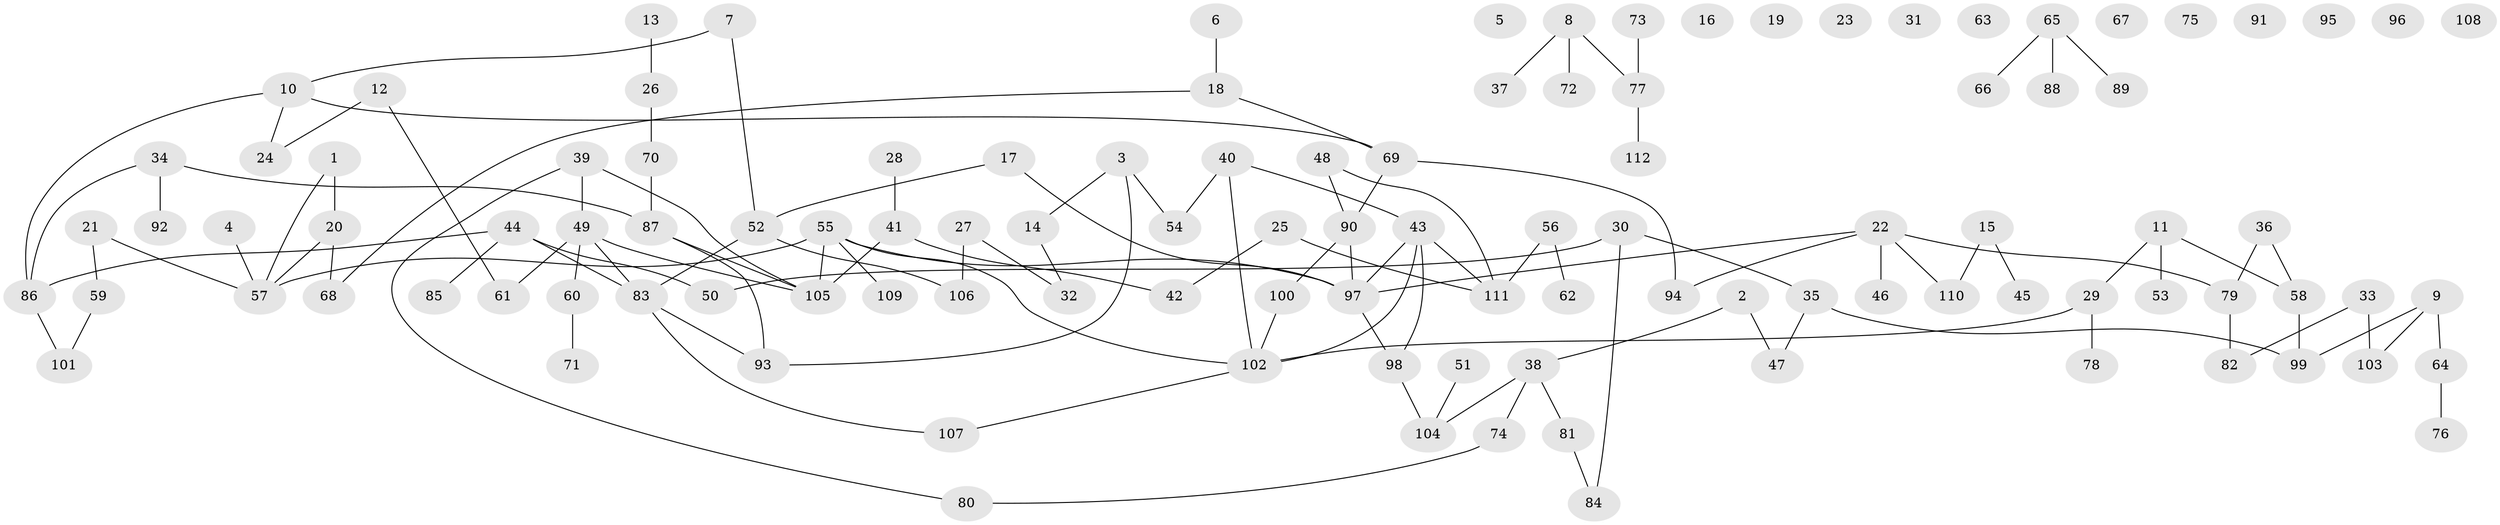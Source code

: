// Generated by graph-tools (version 1.1) at 2025/49/03/09/25 03:49:07]
// undirected, 112 vertices, 123 edges
graph export_dot {
graph [start="1"]
  node [color=gray90,style=filled];
  1;
  2;
  3;
  4;
  5;
  6;
  7;
  8;
  9;
  10;
  11;
  12;
  13;
  14;
  15;
  16;
  17;
  18;
  19;
  20;
  21;
  22;
  23;
  24;
  25;
  26;
  27;
  28;
  29;
  30;
  31;
  32;
  33;
  34;
  35;
  36;
  37;
  38;
  39;
  40;
  41;
  42;
  43;
  44;
  45;
  46;
  47;
  48;
  49;
  50;
  51;
  52;
  53;
  54;
  55;
  56;
  57;
  58;
  59;
  60;
  61;
  62;
  63;
  64;
  65;
  66;
  67;
  68;
  69;
  70;
  71;
  72;
  73;
  74;
  75;
  76;
  77;
  78;
  79;
  80;
  81;
  82;
  83;
  84;
  85;
  86;
  87;
  88;
  89;
  90;
  91;
  92;
  93;
  94;
  95;
  96;
  97;
  98;
  99;
  100;
  101;
  102;
  103;
  104;
  105;
  106;
  107;
  108;
  109;
  110;
  111;
  112;
  1 -- 20;
  1 -- 57;
  2 -- 38;
  2 -- 47;
  3 -- 14;
  3 -- 54;
  3 -- 93;
  4 -- 57;
  6 -- 18;
  7 -- 10;
  7 -- 52;
  8 -- 37;
  8 -- 72;
  8 -- 77;
  9 -- 64;
  9 -- 99;
  9 -- 103;
  10 -- 24;
  10 -- 69;
  10 -- 86;
  11 -- 29;
  11 -- 53;
  11 -- 58;
  12 -- 24;
  12 -- 61;
  13 -- 26;
  14 -- 32;
  15 -- 45;
  15 -- 110;
  17 -- 52;
  17 -- 97;
  18 -- 68;
  18 -- 69;
  20 -- 57;
  20 -- 68;
  21 -- 57;
  21 -- 59;
  22 -- 46;
  22 -- 79;
  22 -- 94;
  22 -- 97;
  22 -- 110;
  25 -- 42;
  25 -- 111;
  26 -- 70;
  27 -- 32;
  27 -- 106;
  28 -- 41;
  29 -- 78;
  29 -- 102;
  30 -- 35;
  30 -- 50;
  30 -- 84;
  33 -- 82;
  33 -- 103;
  34 -- 86;
  34 -- 87;
  34 -- 92;
  35 -- 47;
  35 -- 99;
  36 -- 58;
  36 -- 79;
  38 -- 74;
  38 -- 81;
  38 -- 104;
  39 -- 49;
  39 -- 80;
  39 -- 105;
  40 -- 43;
  40 -- 54;
  40 -- 102;
  41 -- 42;
  41 -- 105;
  43 -- 97;
  43 -- 98;
  43 -- 102;
  43 -- 111;
  44 -- 50;
  44 -- 83;
  44 -- 85;
  44 -- 86;
  48 -- 90;
  48 -- 111;
  49 -- 60;
  49 -- 61;
  49 -- 83;
  49 -- 105;
  51 -- 104;
  52 -- 83;
  52 -- 106;
  55 -- 57;
  55 -- 97;
  55 -- 102;
  55 -- 105;
  55 -- 109;
  56 -- 62;
  56 -- 111;
  58 -- 99;
  59 -- 101;
  60 -- 71;
  64 -- 76;
  65 -- 66;
  65 -- 88;
  65 -- 89;
  69 -- 90;
  69 -- 94;
  70 -- 87;
  73 -- 77;
  74 -- 80;
  77 -- 112;
  79 -- 82;
  81 -- 84;
  83 -- 93;
  83 -- 107;
  86 -- 101;
  87 -- 93;
  87 -- 105;
  90 -- 97;
  90 -- 100;
  97 -- 98;
  98 -- 104;
  100 -- 102;
  102 -- 107;
}

